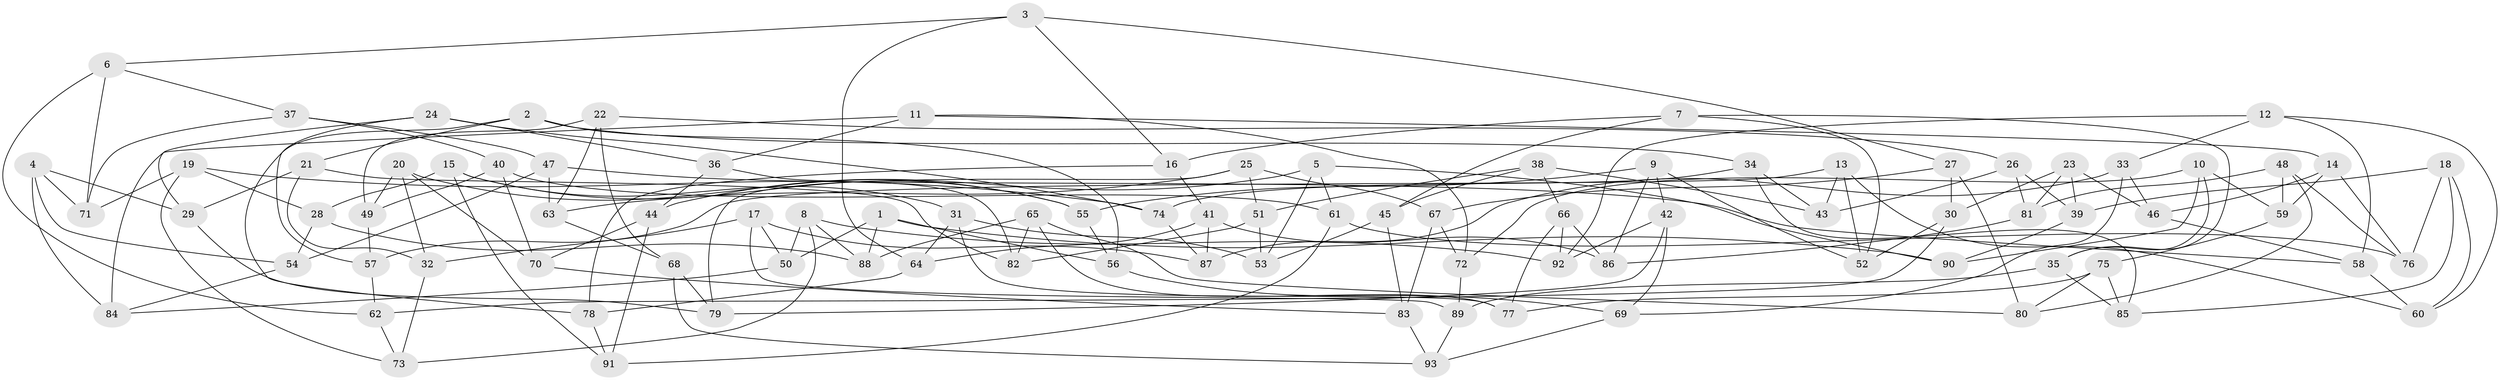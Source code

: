 // Generated by graph-tools (version 1.1) at 2025/38/03/09/25 02:38:03]
// undirected, 93 vertices, 186 edges
graph export_dot {
graph [start="1"]
  node [color=gray90,style=filled];
  1;
  2;
  3;
  4;
  5;
  6;
  7;
  8;
  9;
  10;
  11;
  12;
  13;
  14;
  15;
  16;
  17;
  18;
  19;
  20;
  21;
  22;
  23;
  24;
  25;
  26;
  27;
  28;
  29;
  30;
  31;
  32;
  33;
  34;
  35;
  36;
  37;
  38;
  39;
  40;
  41;
  42;
  43;
  44;
  45;
  46;
  47;
  48;
  49;
  50;
  51;
  52;
  53;
  54;
  55;
  56;
  57;
  58;
  59;
  60;
  61;
  62;
  63;
  64;
  65;
  66;
  67;
  68;
  69;
  70;
  71;
  72;
  73;
  74;
  75;
  76;
  77;
  78;
  79;
  80;
  81;
  82;
  83;
  84;
  85;
  86;
  87;
  88;
  89;
  90;
  91;
  92;
  93;
  1 -- 56;
  1 -- 90;
  1 -- 50;
  1 -- 88;
  2 -- 21;
  2 -- 56;
  2 -- 78;
  2 -- 34;
  3 -- 64;
  3 -- 27;
  3 -- 6;
  3 -- 16;
  4 -- 54;
  4 -- 71;
  4 -- 84;
  4 -- 29;
  5 -- 61;
  5 -- 90;
  5 -- 53;
  5 -- 44;
  6 -- 62;
  6 -- 37;
  6 -- 71;
  7 -- 35;
  7 -- 52;
  7 -- 45;
  7 -- 16;
  8 -- 88;
  8 -- 92;
  8 -- 50;
  8 -- 73;
  9 -- 52;
  9 -- 55;
  9 -- 42;
  9 -- 86;
  10 -- 72;
  10 -- 90;
  10 -- 59;
  10 -- 35;
  11 -- 14;
  11 -- 84;
  11 -- 72;
  11 -- 36;
  12 -- 58;
  12 -- 60;
  12 -- 33;
  12 -- 92;
  13 -- 60;
  13 -- 52;
  13 -- 57;
  13 -- 43;
  14 -- 46;
  14 -- 76;
  14 -- 59;
  15 -- 31;
  15 -- 55;
  15 -- 91;
  15 -- 28;
  16 -- 78;
  16 -- 41;
  17 -- 50;
  17 -- 89;
  17 -- 32;
  17 -- 87;
  18 -- 76;
  18 -- 60;
  18 -- 85;
  18 -- 39;
  19 -- 73;
  19 -- 74;
  19 -- 71;
  19 -- 28;
  20 -- 70;
  20 -- 32;
  20 -- 49;
  20 -- 55;
  21 -- 32;
  21 -- 82;
  21 -- 29;
  22 -- 63;
  22 -- 49;
  22 -- 26;
  22 -- 68;
  23 -- 39;
  23 -- 30;
  23 -- 46;
  23 -- 81;
  24 -- 36;
  24 -- 74;
  24 -- 57;
  24 -- 29;
  25 -- 79;
  25 -- 51;
  25 -- 67;
  25 -- 63;
  26 -- 43;
  26 -- 39;
  26 -- 81;
  27 -- 30;
  27 -- 67;
  27 -- 80;
  28 -- 88;
  28 -- 54;
  29 -- 79;
  30 -- 62;
  30 -- 52;
  31 -- 77;
  31 -- 53;
  31 -- 64;
  32 -- 73;
  33 -- 87;
  33 -- 46;
  33 -- 69;
  34 -- 74;
  34 -- 85;
  34 -- 43;
  35 -- 89;
  35 -- 85;
  36 -- 44;
  36 -- 82;
  37 -- 71;
  37 -- 40;
  37 -- 47;
  38 -- 45;
  38 -- 51;
  38 -- 66;
  38 -- 43;
  39 -- 90;
  40 -- 70;
  40 -- 61;
  40 -- 49;
  41 -- 86;
  41 -- 87;
  41 -- 64;
  42 -- 69;
  42 -- 79;
  42 -- 92;
  44 -- 70;
  44 -- 91;
  45 -- 53;
  45 -- 83;
  46 -- 58;
  47 -- 58;
  47 -- 63;
  47 -- 54;
  48 -- 76;
  48 -- 80;
  48 -- 59;
  48 -- 81;
  49 -- 57;
  50 -- 84;
  51 -- 82;
  51 -- 53;
  54 -- 84;
  55 -- 56;
  56 -- 69;
  57 -- 62;
  58 -- 60;
  59 -- 75;
  61 -- 76;
  61 -- 91;
  62 -- 73;
  63 -- 68;
  64 -- 78;
  65 -- 88;
  65 -- 80;
  65 -- 82;
  65 -- 77;
  66 -- 77;
  66 -- 86;
  66 -- 92;
  67 -- 72;
  67 -- 83;
  68 -- 79;
  68 -- 93;
  69 -- 93;
  70 -- 83;
  72 -- 89;
  74 -- 87;
  75 -- 85;
  75 -- 80;
  75 -- 77;
  78 -- 91;
  81 -- 86;
  83 -- 93;
  89 -- 93;
}
